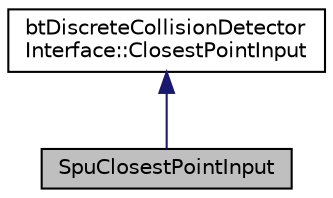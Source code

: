 digraph "SpuClosestPointInput"
{
  edge [fontname="Helvetica",fontsize="10",labelfontname="Helvetica",labelfontsize="10"];
  node [fontname="Helvetica",fontsize="10",shape=record];
  Node1 [label="SpuClosestPointInput",height=0.2,width=0.4,color="black", fillcolor="grey75", style="filled", fontcolor="black"];
  Node2 -> Node1 [dir="back",color="midnightblue",fontsize="10",style="solid",fontname="Helvetica"];
  Node2 [label="btDiscreteCollisionDetector\lInterface::ClosestPointInput",height=0.2,width=0.4,color="black", fillcolor="white", style="filled",URL="$structbt_discrete_collision_detector_interface_1_1_closest_point_input.html"];
}

